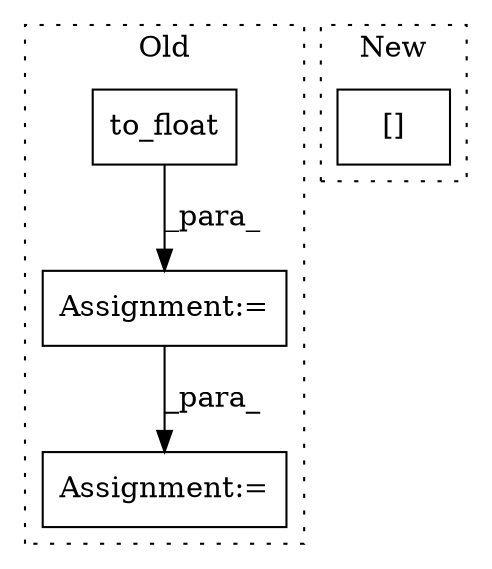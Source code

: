 digraph G {
subgraph cluster0 {
1 [label="to_float" a="32" s="274,289" l="9,1" shape="box"];
3 [label="Assignment:=" a="7" s="262" l="1" shape="box"];
4 [label="Assignment:=" a="7" s="360" l="2" shape="box"];
label = "Old";
style="dotted";
}
subgraph cluster1 {
2 [label="[]" a="2" s="305,347" l="12,2" shape="box"];
label = "New";
style="dotted";
}
1 -> 3 [label="_para_"];
3 -> 4 [label="_para_"];
}